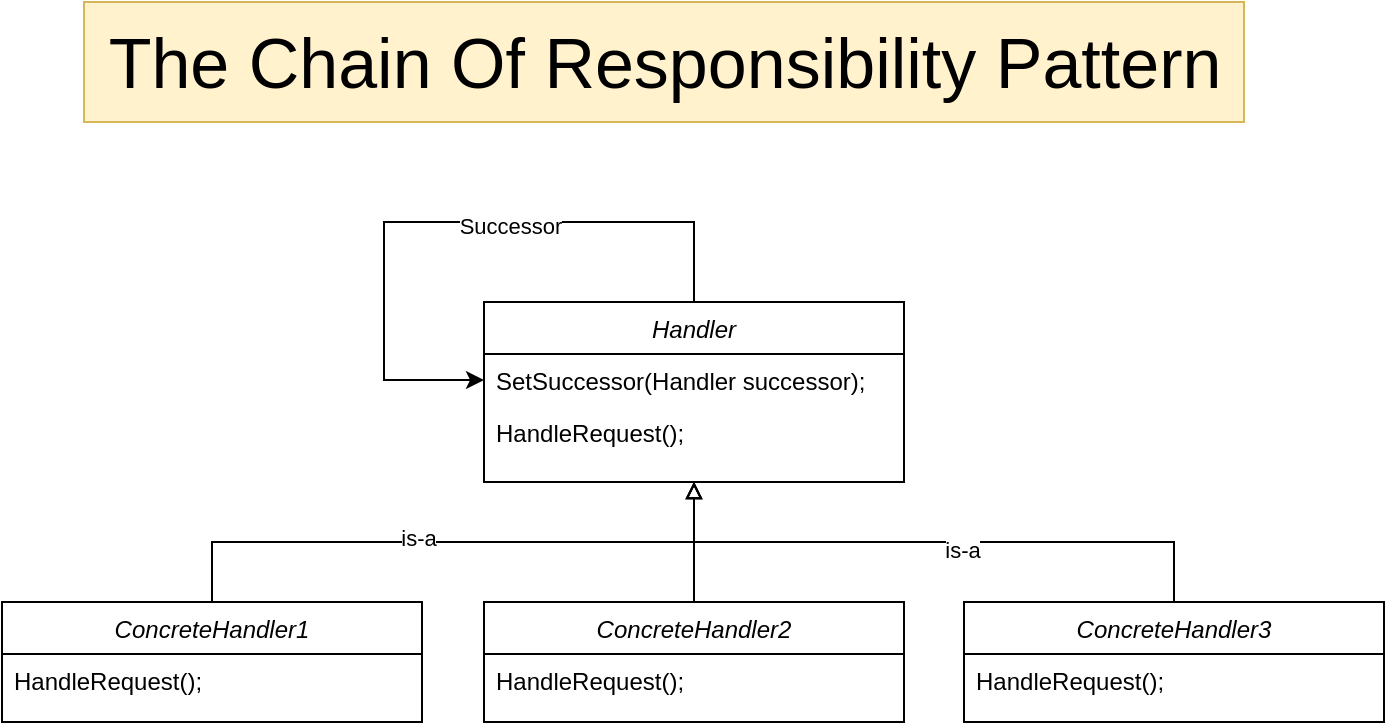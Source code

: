 <mxfile version="22.0.6" type="device">
  <diagram id="C5RBs43oDa-KdzZeNtuy" name="Page-1">
    <mxGraphModel dx="1434" dy="2004" grid="1" gridSize="10" guides="1" tooltips="1" connect="1" arrows="1" fold="1" page="1" pageScale="1" pageWidth="827" pageHeight="1169" math="0" shadow="0">
      <root>
        <mxCell id="WIyWlLk6GJQsqaUBKTNV-0" />
        <mxCell id="WIyWlLk6GJQsqaUBKTNV-1" parent="WIyWlLk6GJQsqaUBKTNV-0" />
        <mxCell id="zkfFHV4jXpPFQw0GAbJ--0" value="Handler" style="swimlane;fontStyle=2;align=center;verticalAlign=top;childLayout=stackLayout;horizontal=1;startSize=26;horizontalStack=0;resizeParent=1;resizeLast=0;collapsible=1;marginBottom=0;rounded=0;shadow=0;strokeWidth=1;" parent="WIyWlLk6GJQsqaUBKTNV-1" vertex="1">
          <mxGeometry x="340" y="110" width="210" height="90" as="geometry">
            <mxRectangle x="230" y="140" width="160" height="26" as="alternateBounds" />
          </mxGeometry>
        </mxCell>
        <mxCell id="zkfFHV4jXpPFQw0GAbJ--1" value="SetSuccessor(Handler successor);" style="text;align=left;verticalAlign=top;spacingLeft=4;spacingRight=4;overflow=hidden;rotatable=0;points=[[0,0.5],[1,0.5]];portConstraint=eastwest;" parent="zkfFHV4jXpPFQw0GAbJ--0" vertex="1">
          <mxGeometry y="26" width="210" height="26" as="geometry" />
        </mxCell>
        <mxCell id="zkfFHV4jXpPFQw0GAbJ--2" value="HandleRequest();" style="text;align=left;verticalAlign=top;spacingLeft=4;spacingRight=4;overflow=hidden;rotatable=0;points=[[0,0.5],[1,0.5]];portConstraint=eastwest;rounded=0;shadow=0;html=0;" parent="zkfFHV4jXpPFQw0GAbJ--0" vertex="1">
          <mxGeometry y="52" width="210" height="26" as="geometry" />
        </mxCell>
        <mxCell id="E3ZJZflAOb9Af3PGMqP4-10" style="edgeStyle=orthogonalEdgeStyle;rounded=0;orthogonalLoop=1;jettySize=auto;html=1;entryX=0;entryY=0.5;entryDx=0;entryDy=0;" edge="1" parent="zkfFHV4jXpPFQw0GAbJ--0" source="zkfFHV4jXpPFQw0GAbJ--0" target="zkfFHV4jXpPFQw0GAbJ--1">
          <mxGeometry relative="1" as="geometry">
            <Array as="points">
              <mxPoint x="105" y="-40" />
              <mxPoint x="-50" y="-40" />
              <mxPoint x="-50" y="39" />
            </Array>
          </mxGeometry>
        </mxCell>
        <mxCell id="E3ZJZflAOb9Af3PGMqP4-11" value="Successor" style="edgeLabel;html=1;align=center;verticalAlign=middle;resizable=0;points=[];" vertex="1" connectable="0" parent="E3ZJZflAOb9Af3PGMqP4-10">
          <mxGeometry x="-0.185" y="2" relative="1" as="geometry">
            <mxPoint as="offset" />
          </mxGeometry>
        </mxCell>
        <mxCell id="E3ZJZflAOb9Af3PGMqP4-7" style="edgeStyle=orthogonalEdgeStyle;rounded=0;orthogonalLoop=1;jettySize=auto;html=1;entryX=0.5;entryY=1;entryDx=0;entryDy=0;endArrow=block;endFill=0;" edge="1" parent="WIyWlLk6GJQsqaUBKTNV-1" source="E3ZJZflAOb9Af3PGMqP4-0" target="zkfFHV4jXpPFQw0GAbJ--0">
          <mxGeometry relative="1" as="geometry">
            <Array as="points">
              <mxPoint x="204" y="230" />
              <mxPoint x="445" y="230" />
            </Array>
          </mxGeometry>
        </mxCell>
        <mxCell id="E3ZJZflAOb9Af3PGMqP4-12" value="is-a&lt;br&gt;" style="edgeLabel;html=1;align=center;verticalAlign=middle;resizable=0;points=[];" vertex="1" connectable="0" parent="E3ZJZflAOb9Af3PGMqP4-7">
          <mxGeometry x="-0.116" y="2" relative="1" as="geometry">
            <mxPoint as="offset" />
          </mxGeometry>
        </mxCell>
        <mxCell id="E3ZJZflAOb9Af3PGMqP4-0" value="ConcreteHandler1" style="swimlane;fontStyle=2;align=center;verticalAlign=top;childLayout=stackLayout;horizontal=1;startSize=26;horizontalStack=0;resizeParent=1;resizeLast=0;collapsible=1;marginBottom=0;rounded=0;shadow=0;strokeWidth=1;" vertex="1" parent="WIyWlLk6GJQsqaUBKTNV-1">
          <mxGeometry x="99" y="260" width="210" height="60" as="geometry">
            <mxRectangle x="230" y="140" width="160" height="26" as="alternateBounds" />
          </mxGeometry>
        </mxCell>
        <mxCell id="E3ZJZflAOb9Af3PGMqP4-2" value="HandleRequest();" style="text;align=left;verticalAlign=top;spacingLeft=4;spacingRight=4;overflow=hidden;rotatable=0;points=[[0,0.5],[1,0.5]];portConstraint=eastwest;rounded=0;shadow=0;html=0;" vertex="1" parent="E3ZJZflAOb9Af3PGMqP4-0">
          <mxGeometry y="26" width="210" height="26" as="geometry" />
        </mxCell>
        <mxCell id="E3ZJZflAOb9Af3PGMqP4-8" style="edgeStyle=orthogonalEdgeStyle;rounded=0;orthogonalLoop=1;jettySize=auto;html=1;entryX=0.5;entryY=1;entryDx=0;entryDy=0;endArrow=block;endFill=0;" edge="1" parent="WIyWlLk6GJQsqaUBKTNV-1" source="E3ZJZflAOb9Af3PGMqP4-3" target="zkfFHV4jXpPFQw0GAbJ--0">
          <mxGeometry relative="1" as="geometry" />
        </mxCell>
        <mxCell id="E3ZJZflAOb9Af3PGMqP4-3" value="ConcreteHandler2" style="swimlane;fontStyle=2;align=center;verticalAlign=top;childLayout=stackLayout;horizontal=1;startSize=26;horizontalStack=0;resizeParent=1;resizeLast=0;collapsible=1;marginBottom=0;rounded=0;shadow=0;strokeWidth=1;" vertex="1" parent="WIyWlLk6GJQsqaUBKTNV-1">
          <mxGeometry x="340" y="260" width="210" height="60" as="geometry">
            <mxRectangle x="230" y="140" width="160" height="26" as="alternateBounds" />
          </mxGeometry>
        </mxCell>
        <mxCell id="E3ZJZflAOb9Af3PGMqP4-4" value="HandleRequest();" style="text;align=left;verticalAlign=top;spacingLeft=4;spacingRight=4;overflow=hidden;rotatable=0;points=[[0,0.5],[1,0.5]];portConstraint=eastwest;rounded=0;shadow=0;html=0;" vertex="1" parent="E3ZJZflAOb9Af3PGMqP4-3">
          <mxGeometry y="26" width="210" height="26" as="geometry" />
        </mxCell>
        <mxCell id="E3ZJZflAOb9Af3PGMqP4-9" style="edgeStyle=orthogonalEdgeStyle;rounded=0;orthogonalLoop=1;jettySize=auto;html=1;entryX=0.5;entryY=1;entryDx=0;entryDy=0;endArrow=block;endFill=0;" edge="1" parent="WIyWlLk6GJQsqaUBKTNV-1" source="E3ZJZflAOb9Af3PGMqP4-5" target="zkfFHV4jXpPFQw0GAbJ--0">
          <mxGeometry relative="1" as="geometry">
            <Array as="points">
              <mxPoint x="685" y="230" />
              <mxPoint x="445" y="230" />
            </Array>
          </mxGeometry>
        </mxCell>
        <mxCell id="E3ZJZflAOb9Af3PGMqP4-13" value="is-a" style="edgeLabel;html=1;align=center;verticalAlign=middle;resizable=0;points=[];" vertex="1" connectable="0" parent="E3ZJZflAOb9Af3PGMqP4-9">
          <mxGeometry x="-0.093" y="4" relative="1" as="geometry">
            <mxPoint as="offset" />
          </mxGeometry>
        </mxCell>
        <mxCell id="E3ZJZflAOb9Af3PGMqP4-5" value="ConcreteHandler3" style="swimlane;fontStyle=2;align=center;verticalAlign=top;childLayout=stackLayout;horizontal=1;startSize=26;horizontalStack=0;resizeParent=1;resizeLast=0;collapsible=1;marginBottom=0;rounded=0;shadow=0;strokeWidth=1;" vertex="1" parent="WIyWlLk6GJQsqaUBKTNV-1">
          <mxGeometry x="580" y="260" width="210" height="60" as="geometry">
            <mxRectangle x="230" y="140" width="160" height="26" as="alternateBounds" />
          </mxGeometry>
        </mxCell>
        <mxCell id="E3ZJZflAOb9Af3PGMqP4-6" value="HandleRequest();" style="text;align=left;verticalAlign=top;spacingLeft=4;spacingRight=4;overflow=hidden;rotatable=0;points=[[0,0.5],[1,0.5]];portConstraint=eastwest;rounded=0;shadow=0;html=0;" vertex="1" parent="E3ZJZflAOb9Af3PGMqP4-5">
          <mxGeometry y="26" width="210" height="26" as="geometry" />
        </mxCell>
        <mxCell id="E3ZJZflAOb9Af3PGMqP4-14" value="&lt;font style=&quot;font-size: 35px;&quot;&gt;The Chain Of Responsibility Pattern&lt;/font&gt;" style="text;html=1;align=center;verticalAlign=middle;resizable=0;points=[];autosize=1;strokeColor=#d6b656;fillColor=#fff2cc;" vertex="1" parent="WIyWlLk6GJQsqaUBKTNV-1">
          <mxGeometry x="140" y="-40" width="580" height="60" as="geometry" />
        </mxCell>
      </root>
    </mxGraphModel>
  </diagram>
</mxfile>
